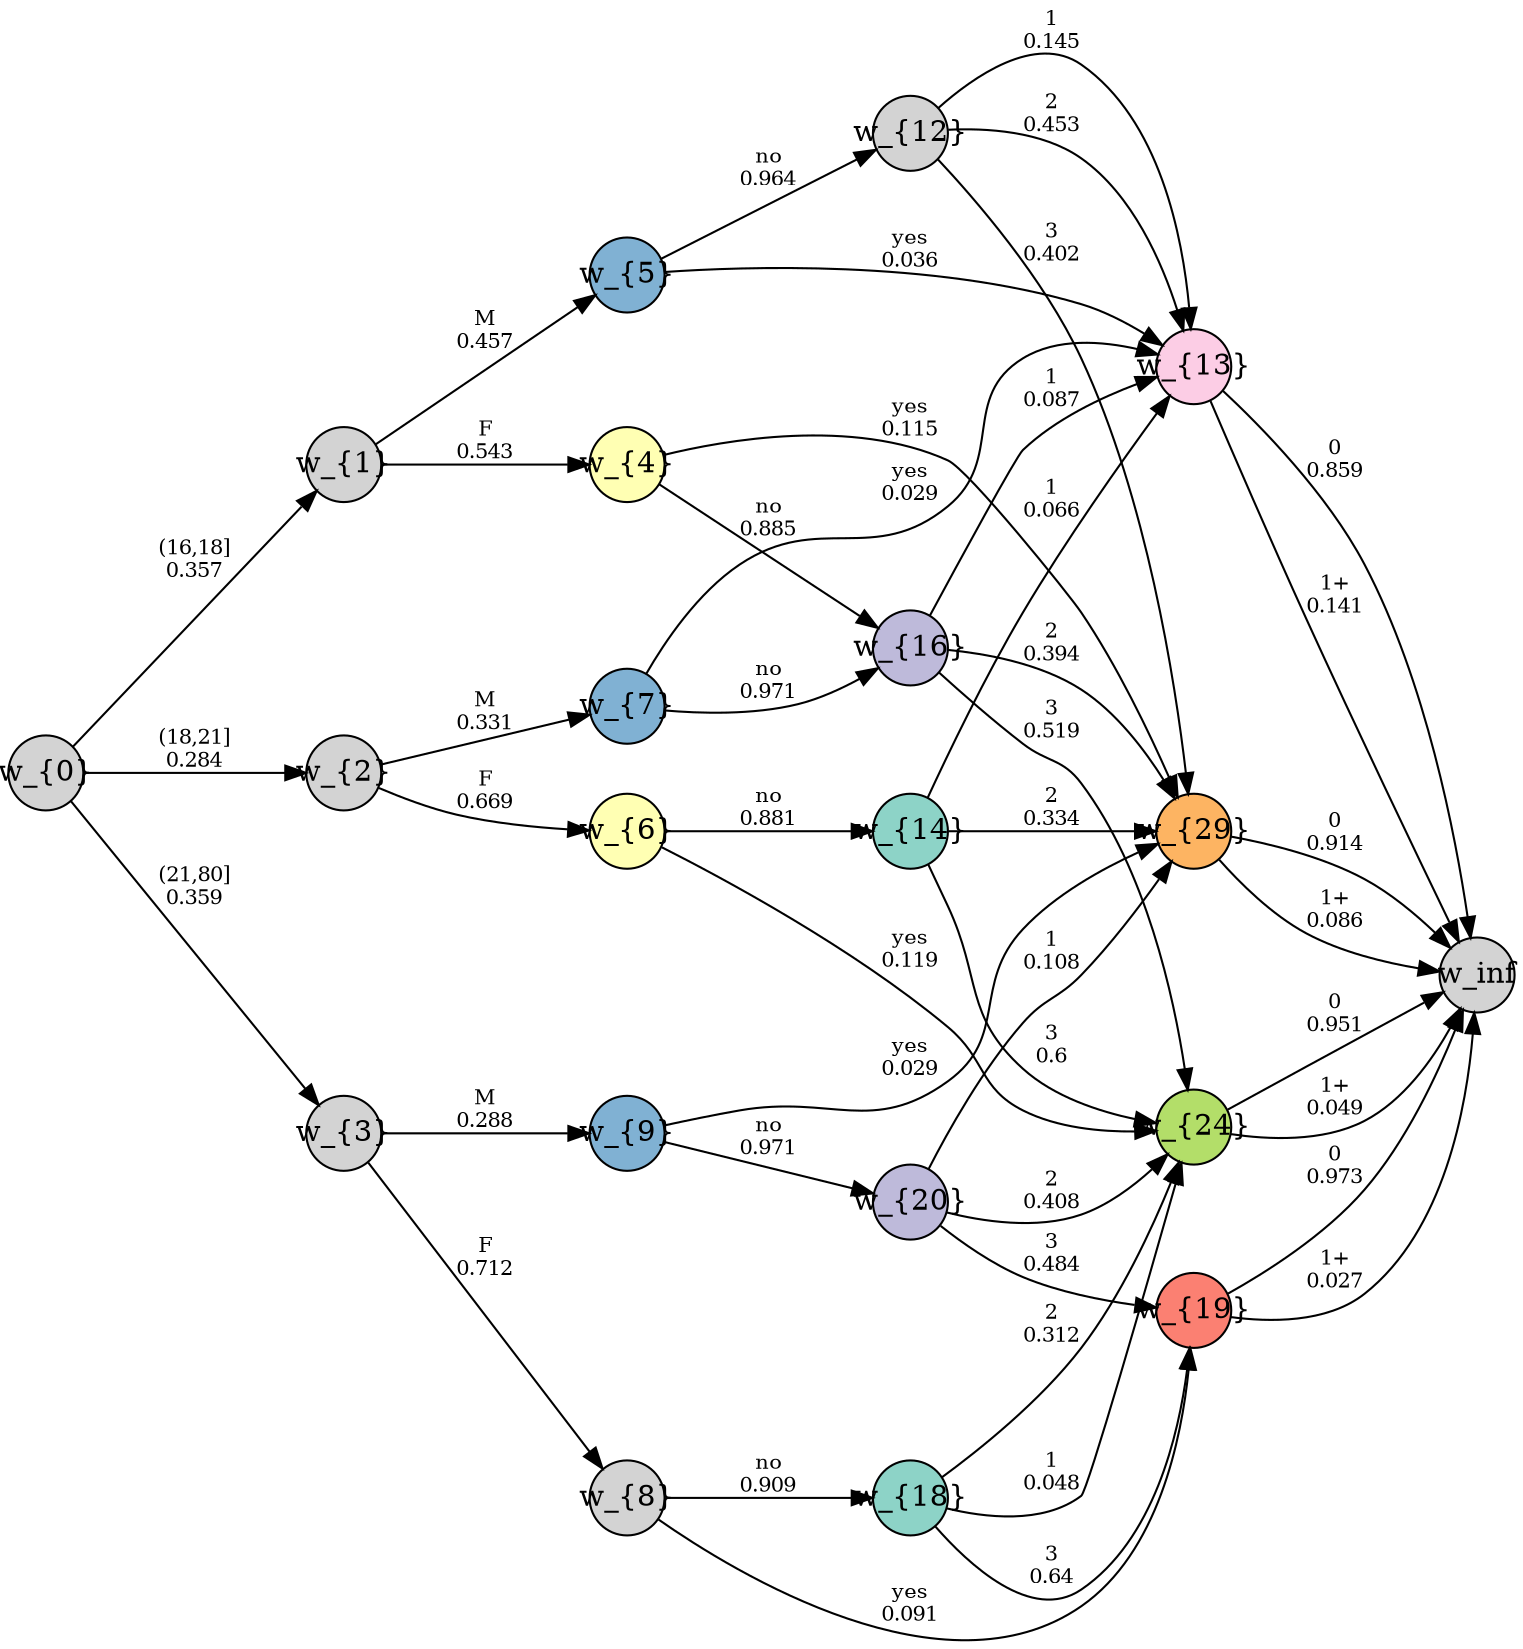 digraph G {
rankdir=LR;
ranksep=1;
size=11.7;
"w_{0}" -> "w_{1}"  [color=black, fontsize="10.0", label="(16,18]\n0.357", labelfontcolor="#009933"];
"w_{0}" -> "w_{2}"  [color=black, fontsize="10.0", label="(18,21]\n0.284", labelfontcolor="#009933"];
"w_{0}" -> "w_{3}"  [color=black, fontsize="10.0", label="(21,80]\n0.359", labelfontcolor="#009933"];
"w_{1}" -> "w_{4}"  [color=black, fontsize="10.0", label="F\n0.543", labelfontcolor="#009933"];
"w_{1}" -> "w_{5}"  [color=black, fontsize="10.0", label="M\n0.457", labelfontcolor="#009933"];
"w_{2}" -> "w_{6}"  [color=black, fontsize="10.0", label="F\n0.669", labelfontcolor="#009933"];
"w_{2}" -> "w_{7}"  [color=black, fontsize="10.0", label="M\n0.331", labelfontcolor="#009933"];
"w_{3}" -> "w_{8}"  [color=black, fontsize="10.0", label="F\n0.712", labelfontcolor="#009933"];
"w_{3}" -> "w_{9}"  [color=black, fontsize="10.0", label="M\n0.288", labelfontcolor="#009933"];
"w_{4}" -> "w_{16}"  [color=black, fontsize="10.0", label="no\n0.885", labelfontcolor="#009933"];
"w_{4}" -> "w_{29}"  [color=black, fontsize="10.0", label="yes\n0.115", labelfontcolor="#009933"];
"w_{5}" -> "w_{12}"  [color=black, fontsize="10.0", label="no\n0.964", labelfontcolor="#009933"];
"w_{5}" -> "w_{13}"  [color=black, fontsize="10.0", label="yes\n0.036", labelfontcolor="#009933"];
"w_{6}" -> "w_{14}"  [color=black, fontsize="10.0", label="no\n0.881", labelfontcolor="#009933"];
"w_{6}" -> "w_{24}"  [color=black, fontsize="10.0", label="yes\n0.119", labelfontcolor="#009933"];
"w_{7}" -> "w_{16}"  [color=black, fontsize="10.0", label="no\n0.971", labelfontcolor="#009933"];
"w_{7}" -> "w_{13}"  [color=black, fontsize="10.0", label="yes\n0.029", labelfontcolor="#009933"];
"w_{8}" -> "w_{18}"  [color=black, fontsize="10.0", label="no\n0.909", labelfontcolor="#009933"];
"w_{8}" -> "w_{19}"  [color=black, fontsize="10.0", label="yes\n0.091", labelfontcolor="#009933"];
"w_{9}" -> "w_{20}"  [color=black, fontsize="10.0", label="no\n0.971", labelfontcolor="#009933"];
"w_{9}" -> "w_{29}"  [color=black, fontsize="10.0", label="yes\n0.029", labelfontcolor="#009933"];
"w_{12}" -> "w_{13}"  [color=black, fontsize="10.0", label="1\n0.145", labelfontcolor="#009933"];
"w_{12}" -> "w_{13}"  [color=black, fontsize="10.0", label="2\n0.453", labelfontcolor="#009933"];
"w_{12}" -> "w_{29}"  [color=black, fontsize="10.0", label="3\n0.402", labelfontcolor="#009933"];
"w_{14}" -> "w_{13}"  [color=black, fontsize="10.0", label="1\n0.066", labelfontcolor="#009933"];
"w_{14}" -> "w_{29}"  [color=black, fontsize="10.0", label="2\n0.334", labelfontcolor="#009933"];
"w_{14}" -> "w_{24}"  [color=black, fontsize="10.0", label="3\n0.6", labelfontcolor="#009933"];
"w_{16}" -> "w_{13}"  [color=black, fontsize="10.0", label="1\n0.087", labelfontcolor="#009933"];
"w_{16}" -> "w_{29}"  [color=black, fontsize="10.0", label="2\n0.394", labelfontcolor="#009933"];
"w_{16}" -> "w_{24}"  [color=black, fontsize="10.0", label="3\n0.519", labelfontcolor="#009933"];
"w_{18}" -> "w_{24}"  [color=black, fontsize="10.0", label="1\n0.048", labelfontcolor="#009933"];
"w_{18}" -> "w_{24}"  [color=black, fontsize="10.0", label="2\n0.312", labelfontcolor="#009933"];
"w_{18}" -> "w_{19}"  [color=black, fontsize="10.0", label="3\n0.64", labelfontcolor="#009933"];
"w_{20}" -> "w_{29}"  [color=black, fontsize="10.0", label="1\n0.108", labelfontcolor="#009933"];
"w_{20}" -> "w_{24}"  [color=black, fontsize="10.0", label="2\n0.408", labelfontcolor="#009933"];
"w_{20}" -> "w_{19}"  [color=black, fontsize="10.0", label="3\n0.484", labelfontcolor="#009933"];
"w_{13}" -> w_inf  [color=black, fontsize="10.0", label="0\n0.859", labelfontcolor="#009933"];
"w_{13}" -> w_inf  [color=black, fontsize="10.0", label="1+\n0.141", labelfontcolor="#009933"];
"w_{19}" -> w_inf  [color=black, fontsize="10.0", label="0\n0.973", labelfontcolor="#009933"];
"w_{19}" -> w_inf  [color=black, fontsize="10.0", label="1+\n0.027", labelfontcolor="#009933"];
"w_{24}" -> w_inf  [color=black, fontsize="10.0", label="0\n0.951", labelfontcolor="#009933"];
"w_{24}" -> w_inf  [color=black, fontsize="10.0", label="1+\n0.049", labelfontcolor="#009933"];
"w_{29}" -> w_inf  [color=black, fontsize="10.0", label="0\n0.914", labelfontcolor="#009933"];
"w_{29}" -> w_inf  [color=black, fontsize="10.0", label="1+\n0.086", labelfontcolor="#009933"];
"w_{0}" [fillcolor=lightgrey, fixedsize=True, label="w_{0}", shape=circle, style=filled, width=0.5];
"w_{1}" [fillcolor=lightgrey, fixedsize=True, label="w_{1}", shape=circle, style=filled, width=0.5];
"w_{2}" [fillcolor=lightgrey, fixedsize=True, label="w_{2}", shape=circle, style=filled, width=0.5];
"w_{3}" [fillcolor=lightgrey, fixedsize=True, label="w_{3}", shape=circle, style=filled, width=0.5];
"w_{4}" [fillcolor="#ffffb3", fixedsize=True, label="w_{4}", shape=circle, style=filled, width=0.5];
"w_{5}" [fillcolor="#80b1d3", fixedsize=True, label="w_{5}", shape=circle, style=filled, width=0.5];
"w_{6}" [fillcolor="#ffffb3", fixedsize=True, label="w_{6}", shape=circle, style=filled, width=0.5];
"w_{7}" [fillcolor="#80b1d3", fixedsize=True, label="w_{7}", shape=circle, style=filled, width=0.5];
"w_{8}" [fillcolor=lightgrey, fixedsize=True, label="w_{8}", shape=circle, style=filled, width=0.5];
"w_{9}" [fillcolor="#80b1d3", fixedsize=True, label="w_{9}", shape=circle, style=filled, width=0.5];
"w_{12}" [fillcolor=lightgrey, fixedsize=True, label="w_{12}", shape=circle, style=filled, width=0.5];
"w_{13}" [fillcolor="#fccde5", fixedsize=True, label="w_{13}", shape=circle, style=filled, width=0.5];
"w_{14}" [fillcolor="#8dd3c7", fixedsize=True, label="w_{14}", shape=circle, style=filled, width=0.5];
"w_{16}" [fillcolor="#bebada", fixedsize=True, label="w_{16}", shape=circle, style=filled, width=0.5];
"w_{18}" [fillcolor="#8dd3c7", fixedsize=True, label="w_{18}", shape=circle, style=filled, width=0.5];
"w_{19}" [fillcolor="#fb8072", fixedsize=True, label="w_{19}", shape=circle, style=filled, width=0.5];
"w_{20}" [fillcolor="#bebada", fixedsize=True, label="w_{20}", shape=circle, style=filled, width=0.5];
"w_{24}" [fillcolor="#b3de69", fixedsize=True, label="w_{24}", shape=circle, style=filled, width=0.5];
"w_{29}" [fillcolor="#fdb462", fixedsize=True, label="w_{29}", shape=circle, style=filled, width=0.5];
w_inf [fillcolor=lightgrey, fixedsize=True, label=w_inf, shape=circle, style=filled, width=0.5];
}
